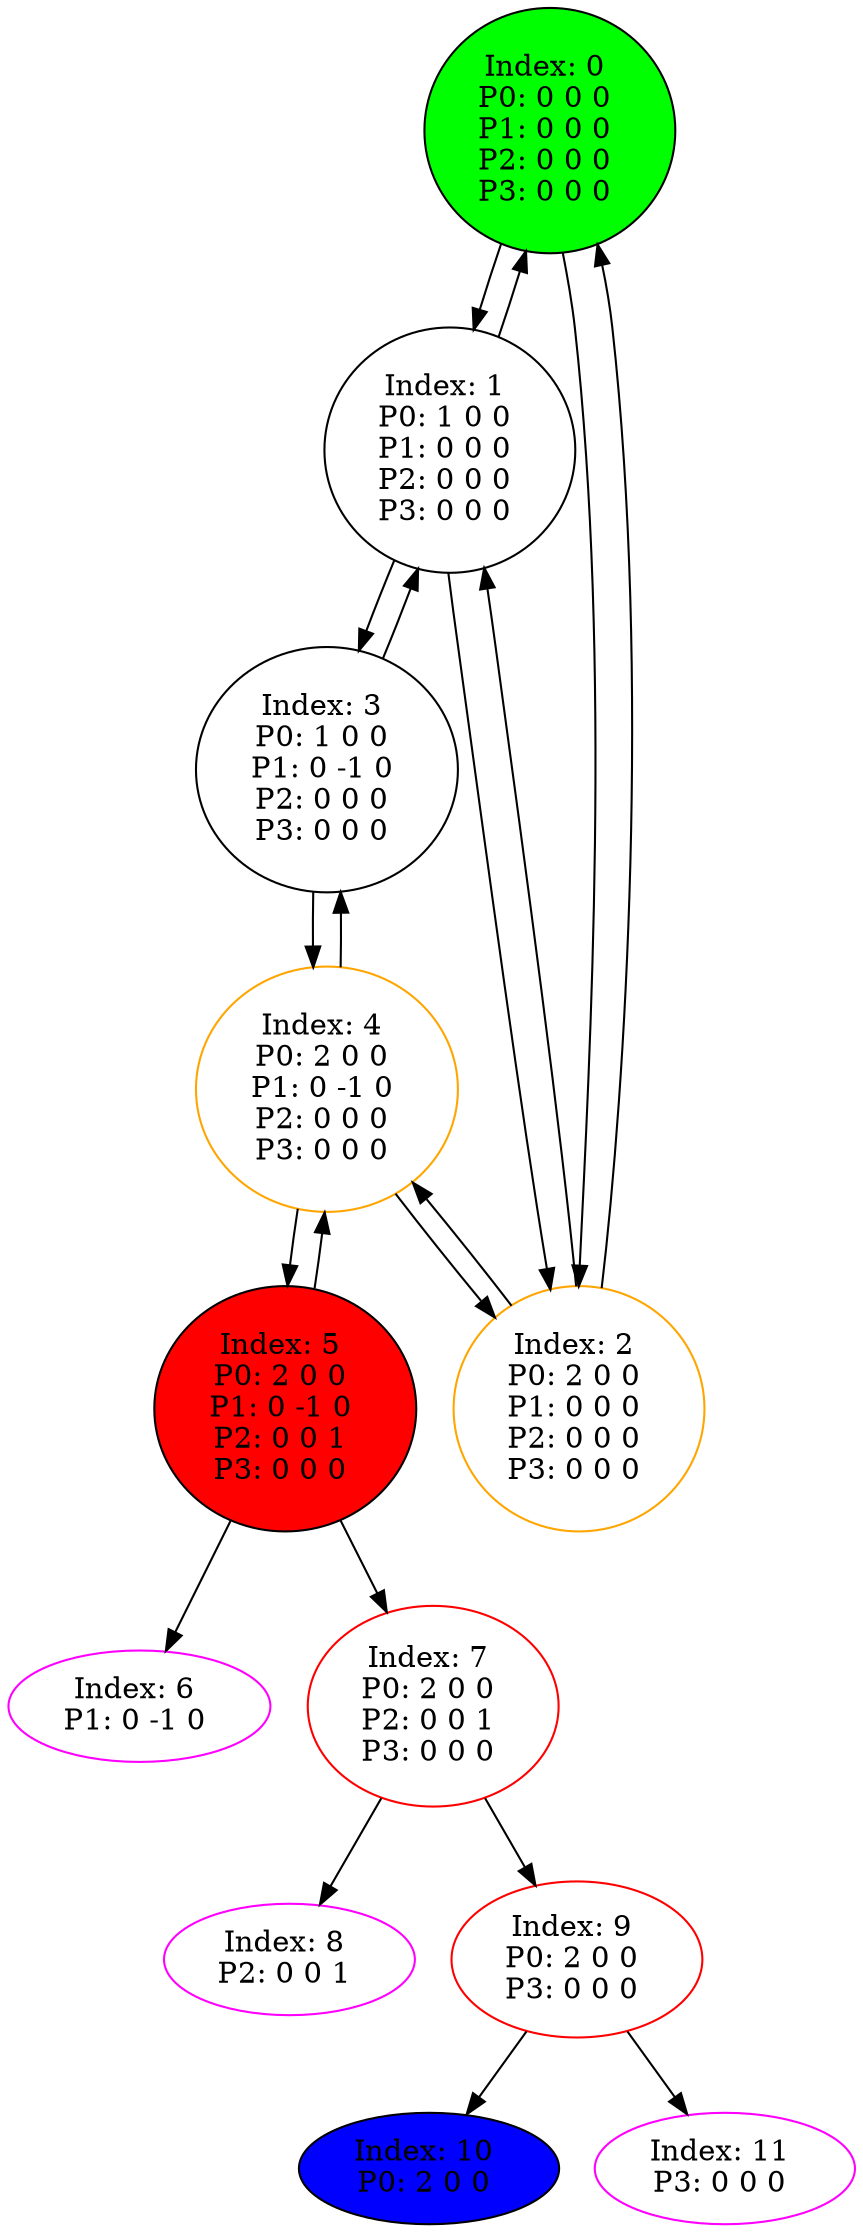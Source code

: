 digraph G {
color = "black"
0[label = "Index: 0 
P0: 0 0 0 
P1: 0 0 0 
P2: 0 0 0 
P3: 0 0 0 
", style="filled", fillcolor = "green"]
1[label = "Index: 1 
P0: 1 0 0 
P1: 0 0 0 
P2: 0 0 0 
P3: 0 0 0 
"]
2[label = "Index: 2 
P0: 2 0 0 
P1: 0 0 0 
P2: 0 0 0 
P3: 0 0 0 
", color = "orange"]
3[label = "Index: 3 
P0: 1 0 0 
P1: 0 -1 0 
P2: 0 0 0 
P3: 0 0 0 
"]
4[label = "Index: 4 
P0: 2 0 0 
P1: 0 -1 0 
P2: 0 0 0 
P3: 0 0 0 
", color = "orange"]
5[label = "Index: 5 
P0: 2 0 0 
P1: 0 -1 0 
P2: 0 0 1 
P3: 0 0 0 
", style="filled", fillcolor = "red"]
6[label = "Index: 6 
P1: 0 -1 0 
", color = "fuchsia"]
7[label = "Index: 7 
P0: 2 0 0 
P2: 0 0 1 
P3: 0 0 0 
", color = "red"]
8[label = "Index: 8 
P2: 0 0 1 
", color = "fuchsia"]
9[label = "Index: 9 
P0: 2 0 0 
P3: 0 0 0 
", color = "red"]
10[label = "Index: 10 
P0: 2 0 0 
", style="filled", fillcolor = "blue"]
11[label = "Index: 11 
P3: 0 0 0 
", color = "fuchsia"]
0 -> 1
0 -> 2

1 -> 0
1 -> 2
1 -> 3

2 -> 0
2 -> 1
2 -> 4

3 -> 1
3 -> 4

4 -> 2
4 -> 3
4 -> 5

5 -> 4
5 -> 7
5 -> 6

7 -> 9
7 -> 8

9 -> 11
9 -> 10

}
